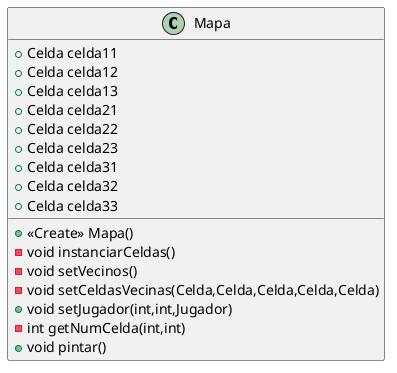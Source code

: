 @startuml
class Mapa {
+ Celda celda11
+ Celda celda12
+ Celda celda13
+ Celda celda21
+ Celda celda22
+ Celda celda23
+ Celda celda31
+ Celda celda32
+ Celda celda33
+ <<Create>> Mapa()
- void instanciarCeldas()
- void setVecinos()
- void setCeldasVecinas(Celda,Celda,Celda,Celda,Celda)
+ void setJugador(int,int,Jugador)
- int getNumCelda(int,int)
+ void pintar()
}
@enduml
